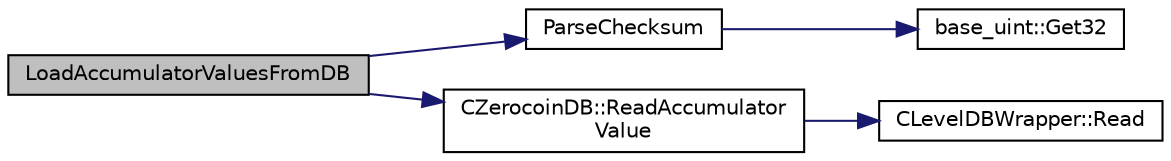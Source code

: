 digraph "LoadAccumulatorValuesFromDB"
{
  edge [fontname="Helvetica",fontsize="10",labelfontname="Helvetica",labelfontsize="10"];
  node [fontname="Helvetica",fontsize="10",shape=record];
  rankdir="LR";
  Node62 [label="LoadAccumulatorValuesFromDB",height=0.2,width=0.4,color="black", fillcolor="grey75", style="filled", fontcolor="black"];
  Node62 -> Node63 [color="midnightblue",fontsize="10",style="solid",fontname="Helvetica"];
  Node63 [label="ParseChecksum",height=0.2,width=0.4,color="black", fillcolor="white", style="filled",URL="$accumulators_8cpp.html#ad6ef34ee34abca8004d4612196b7577b"];
  Node63 -> Node64 [color="midnightblue",fontsize="10",style="solid",fontname="Helvetica"];
  Node64 [label="base_uint::Get32",height=0.2,width=0.4,color="black", fillcolor="white", style="filled",URL="$classbase__uint.html#ac3d25db757d5e8e3328cf35e81c40850"];
  Node62 -> Node65 [color="midnightblue",fontsize="10",style="solid",fontname="Helvetica"];
  Node65 [label="CZerocoinDB::ReadAccumulator\lValue",height=0.2,width=0.4,color="black", fillcolor="white", style="filled",URL="$class_c_zerocoin_d_b.html#a8eb79c950d83952e2db1177c574addb5"];
  Node65 -> Node66 [color="midnightblue",fontsize="10",style="solid",fontname="Helvetica"];
  Node66 [label="CLevelDBWrapper::Read",height=0.2,width=0.4,color="black", fillcolor="white", style="filled",URL="$class_c_level_d_b_wrapper.html#a0cb51d3b8f042641b2d0aa76c3185527"];
}
